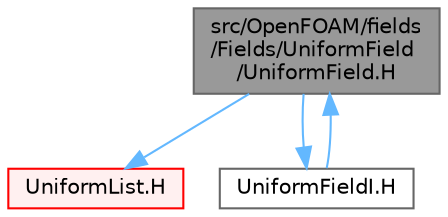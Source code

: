 digraph "src/OpenFOAM/fields/Fields/UniformField/UniformField.H"
{
 // LATEX_PDF_SIZE
  bgcolor="transparent";
  edge [fontname=Helvetica,fontsize=10,labelfontname=Helvetica,labelfontsize=10];
  node [fontname=Helvetica,fontsize=10,shape=box,height=0.2,width=0.4];
  Node1 [id="Node000001",label="src/OpenFOAM/fields\l/Fields/UniformField\l/UniformField.H",height=0.2,width=0.4,color="gray40", fillcolor="grey60", style="filled", fontcolor="black",tooltip=" "];
  Node1 -> Node2 [id="edge1_Node000001_Node000002",color="steelblue1",style="solid",tooltip=" "];
  Node2 [id="Node000002",label="UniformList.H",height=0.2,width=0.4,color="red", fillcolor="#FFF0F0", style="filled",URL="$UniformList_8H.html",tooltip=" "];
  Node1 -> Node6 [id="edge2_Node000001_Node000006",color="steelblue1",style="solid",tooltip=" "];
  Node6 [id="Node000006",label="UniformFieldI.H",height=0.2,width=0.4,color="grey40", fillcolor="white", style="filled",URL="$UniformFieldI_8H.html",tooltip=" "];
  Node6 -> Node1 [id="edge3_Node000006_Node000001",color="steelblue1",style="solid",tooltip=" "];
}
